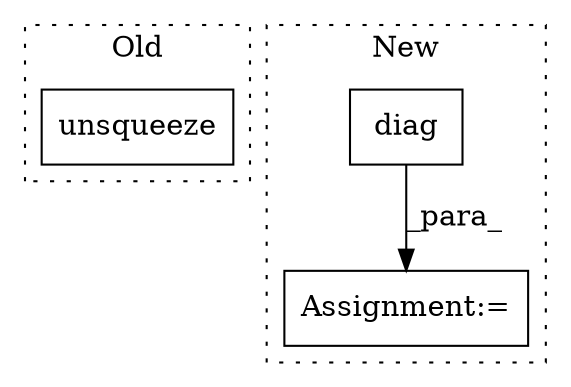 digraph G {
subgraph cluster0 {
1 [label="unsqueeze" a="32" s="5387,5399" l="10,1" shape="box"];
label = "Old";
style="dotted";
}
subgraph cluster1 {
2 [label="diag" a="32" s="1813" l="6" shape="box"];
3 [label="Assignment:=" a="7" s="1775" l="1" shape="box"];
label = "New";
style="dotted";
}
2 -> 3 [label="_para_"];
}